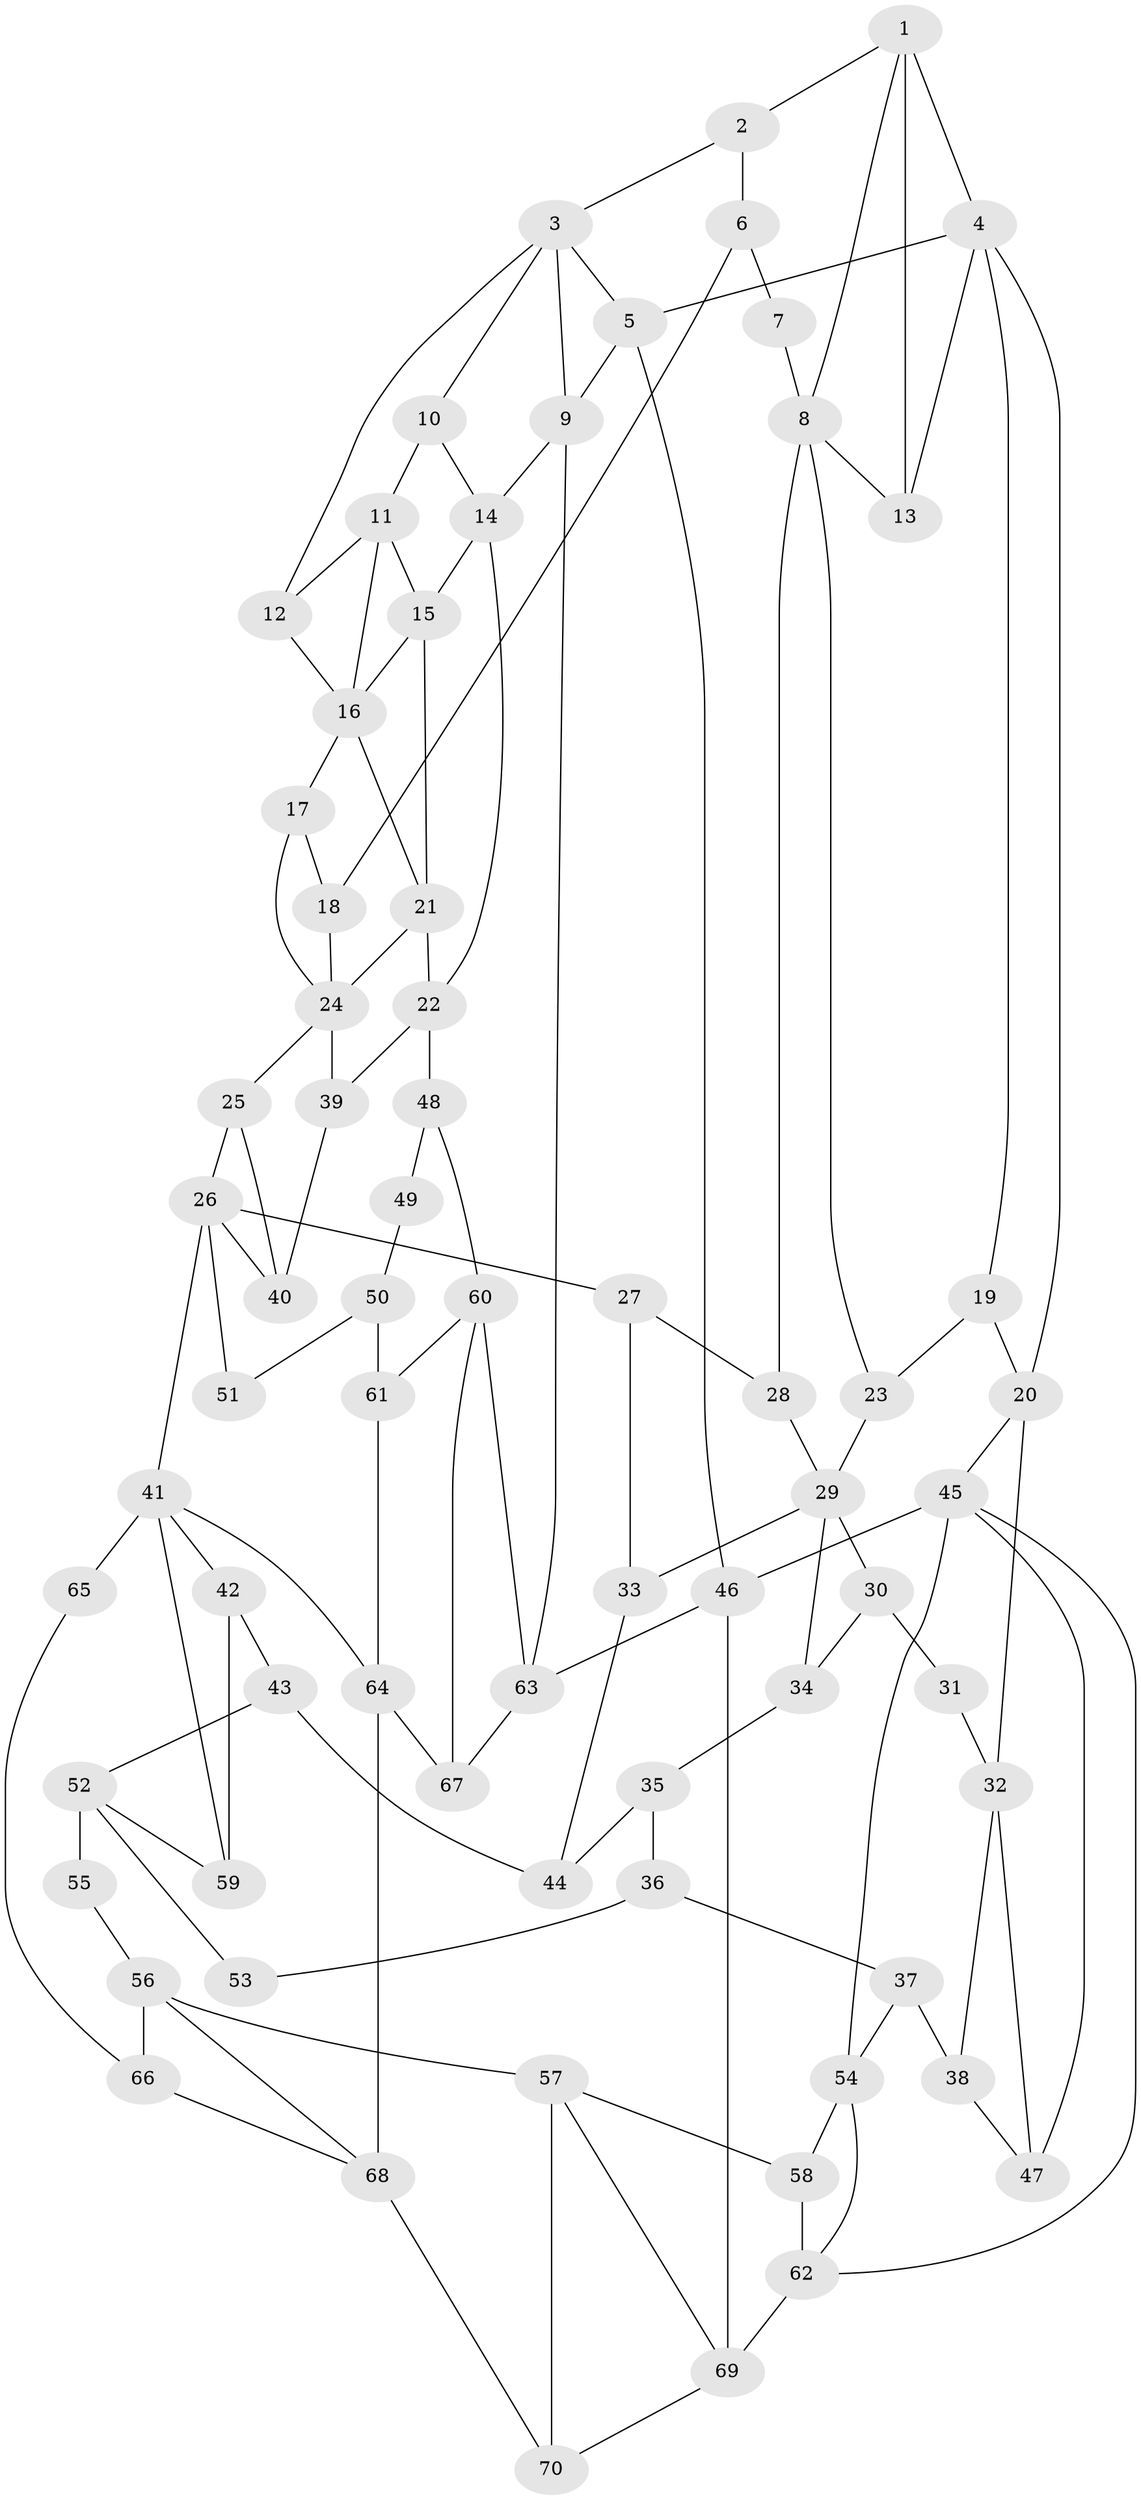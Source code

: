 // original degree distribution, {3: 0.014285714285714285, 6: 0.20714285714285716, 5: 0.5571428571428572, 4: 0.22142857142857142}
// Generated by graph-tools (version 1.1) at 2025/38/03/09/25 02:38:23]
// undirected, 70 vertices, 121 edges
graph export_dot {
graph [start="1"]
  node [color=gray90,style=filled];
  1;
  2;
  3;
  4;
  5;
  6;
  7;
  8;
  9;
  10;
  11;
  12;
  13;
  14;
  15;
  16;
  17;
  18;
  19;
  20;
  21;
  22;
  23;
  24;
  25;
  26;
  27;
  28;
  29;
  30;
  31;
  32;
  33;
  34;
  35;
  36;
  37;
  38;
  39;
  40;
  41;
  42;
  43;
  44;
  45;
  46;
  47;
  48;
  49;
  50;
  51;
  52;
  53;
  54;
  55;
  56;
  57;
  58;
  59;
  60;
  61;
  62;
  63;
  64;
  65;
  66;
  67;
  68;
  69;
  70;
  1 -- 2 [weight=1.0];
  1 -- 4 [weight=1.0];
  1 -- 8 [weight=1.0];
  1 -- 13 [weight=2.0];
  2 -- 3 [weight=1.0];
  2 -- 6 [weight=1.0];
  3 -- 5 [weight=1.0];
  3 -- 9 [weight=1.0];
  3 -- 10 [weight=1.0];
  3 -- 12 [weight=1.0];
  4 -- 5 [weight=2.0];
  4 -- 13 [weight=1.0];
  4 -- 19 [weight=1.0];
  4 -- 20 [weight=1.0];
  5 -- 9 [weight=1.0];
  5 -- 46 [weight=1.0];
  6 -- 7 [weight=1.0];
  6 -- 18 [weight=1.0];
  7 -- 8 [weight=2.0];
  8 -- 13 [weight=1.0];
  8 -- 23 [weight=1.0];
  8 -- 28 [weight=1.0];
  9 -- 14 [weight=1.0];
  9 -- 63 [weight=1.0];
  10 -- 11 [weight=2.0];
  10 -- 14 [weight=1.0];
  11 -- 12 [weight=1.0];
  11 -- 15 [weight=1.0];
  11 -- 16 [weight=2.0];
  12 -- 16 [weight=1.0];
  14 -- 15 [weight=1.0];
  14 -- 22 [weight=1.0];
  15 -- 16 [weight=1.0];
  15 -- 21 [weight=1.0];
  16 -- 17 [weight=1.0];
  16 -- 21 [weight=1.0];
  17 -- 18 [weight=1.0];
  17 -- 24 [weight=1.0];
  18 -- 24 [weight=1.0];
  19 -- 20 [weight=1.0];
  19 -- 23 [weight=1.0];
  20 -- 32 [weight=2.0];
  20 -- 45 [weight=1.0];
  21 -- 22 [weight=1.0];
  21 -- 24 [weight=2.0];
  22 -- 39 [weight=1.0];
  22 -- 48 [weight=2.0];
  23 -- 29 [weight=2.0];
  24 -- 25 [weight=1.0];
  24 -- 39 [weight=1.0];
  25 -- 26 [weight=1.0];
  25 -- 40 [weight=1.0];
  26 -- 27 [weight=1.0];
  26 -- 40 [weight=1.0];
  26 -- 41 [weight=1.0];
  26 -- 51 [weight=2.0];
  27 -- 28 [weight=1.0];
  27 -- 33 [weight=1.0];
  28 -- 29 [weight=1.0];
  29 -- 30 [weight=1.0];
  29 -- 33 [weight=1.0];
  29 -- 34 [weight=1.0];
  30 -- 31 [weight=1.0];
  30 -- 34 [weight=1.0];
  31 -- 32 [weight=2.0];
  32 -- 38 [weight=1.0];
  32 -- 47 [weight=1.0];
  33 -- 44 [weight=1.0];
  34 -- 35 [weight=1.0];
  35 -- 36 [weight=1.0];
  35 -- 44 [weight=1.0];
  36 -- 37 [weight=1.0];
  36 -- 53 [weight=1.0];
  37 -- 38 [weight=1.0];
  37 -- 54 [weight=1.0];
  38 -- 47 [weight=1.0];
  39 -- 40 [weight=1.0];
  41 -- 42 [weight=1.0];
  41 -- 59 [weight=1.0];
  41 -- 64 [weight=1.0];
  41 -- 65 [weight=2.0];
  42 -- 43 [weight=1.0];
  42 -- 59 [weight=1.0];
  43 -- 44 [weight=1.0];
  43 -- 52 [weight=1.0];
  45 -- 46 [weight=1.0];
  45 -- 47 [weight=1.0];
  45 -- 54 [weight=1.0];
  45 -- 62 [weight=1.0];
  46 -- 63 [weight=1.0];
  46 -- 69 [weight=1.0];
  48 -- 49 [weight=2.0];
  48 -- 60 [weight=2.0];
  49 -- 50 [weight=1.0];
  50 -- 51 [weight=1.0];
  50 -- 61 [weight=1.0];
  52 -- 53 [weight=2.0];
  52 -- 55 [weight=2.0];
  52 -- 59 [weight=1.0];
  54 -- 58 [weight=1.0];
  54 -- 62 [weight=1.0];
  55 -- 56 [weight=2.0];
  56 -- 57 [weight=2.0];
  56 -- 66 [weight=1.0];
  56 -- 68 [weight=1.0];
  57 -- 58 [weight=1.0];
  57 -- 69 [weight=1.0];
  57 -- 70 [weight=1.0];
  58 -- 62 [weight=1.0];
  60 -- 61 [weight=1.0];
  60 -- 63 [weight=1.0];
  60 -- 67 [weight=1.0];
  61 -- 64 [weight=1.0];
  62 -- 69 [weight=2.0];
  63 -- 67 [weight=1.0];
  64 -- 67 [weight=1.0];
  64 -- 68 [weight=2.0];
  65 -- 66 [weight=1.0];
  66 -- 68 [weight=1.0];
  68 -- 70 [weight=1.0];
  69 -- 70 [weight=1.0];
}
